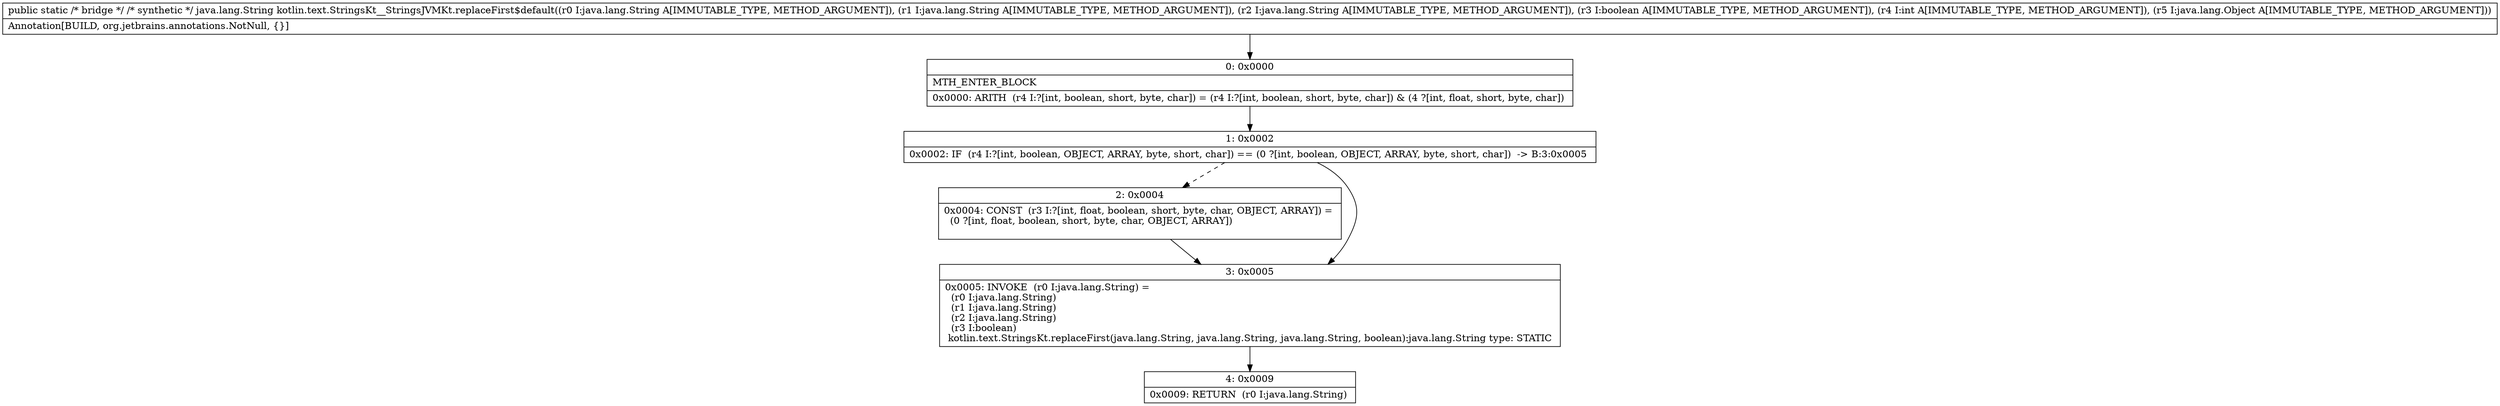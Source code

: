 digraph "CFG forkotlin.text.StringsKt__StringsJVMKt.replaceFirst$default(Ljava\/lang\/String;Ljava\/lang\/String;Ljava\/lang\/String;ZILjava\/lang\/Object;)Ljava\/lang\/String;" {
Node_0 [shape=record,label="{0\:\ 0x0000|MTH_ENTER_BLOCK\l|0x0000: ARITH  (r4 I:?[int, boolean, short, byte, char]) = (r4 I:?[int, boolean, short, byte, char]) & (4 ?[int, float, short, byte, char]) \l}"];
Node_1 [shape=record,label="{1\:\ 0x0002|0x0002: IF  (r4 I:?[int, boolean, OBJECT, ARRAY, byte, short, char]) == (0 ?[int, boolean, OBJECT, ARRAY, byte, short, char])  \-\> B:3:0x0005 \l}"];
Node_2 [shape=record,label="{2\:\ 0x0004|0x0004: CONST  (r3 I:?[int, float, boolean, short, byte, char, OBJECT, ARRAY]) = \l  (0 ?[int, float, boolean, short, byte, char, OBJECT, ARRAY])\l \l}"];
Node_3 [shape=record,label="{3\:\ 0x0005|0x0005: INVOKE  (r0 I:java.lang.String) = \l  (r0 I:java.lang.String)\l  (r1 I:java.lang.String)\l  (r2 I:java.lang.String)\l  (r3 I:boolean)\l kotlin.text.StringsKt.replaceFirst(java.lang.String, java.lang.String, java.lang.String, boolean):java.lang.String type: STATIC \l}"];
Node_4 [shape=record,label="{4\:\ 0x0009|0x0009: RETURN  (r0 I:java.lang.String) \l}"];
MethodNode[shape=record,label="{public static \/* bridge *\/ \/* synthetic *\/ java.lang.String kotlin.text.StringsKt__StringsJVMKt.replaceFirst$default((r0 I:java.lang.String A[IMMUTABLE_TYPE, METHOD_ARGUMENT]), (r1 I:java.lang.String A[IMMUTABLE_TYPE, METHOD_ARGUMENT]), (r2 I:java.lang.String A[IMMUTABLE_TYPE, METHOD_ARGUMENT]), (r3 I:boolean A[IMMUTABLE_TYPE, METHOD_ARGUMENT]), (r4 I:int A[IMMUTABLE_TYPE, METHOD_ARGUMENT]), (r5 I:java.lang.Object A[IMMUTABLE_TYPE, METHOD_ARGUMENT]))  | Annotation[BUILD, org.jetbrains.annotations.NotNull, \{\}]\l}"];
MethodNode -> Node_0;
Node_0 -> Node_1;
Node_1 -> Node_2[style=dashed];
Node_1 -> Node_3;
Node_2 -> Node_3;
Node_3 -> Node_4;
}

